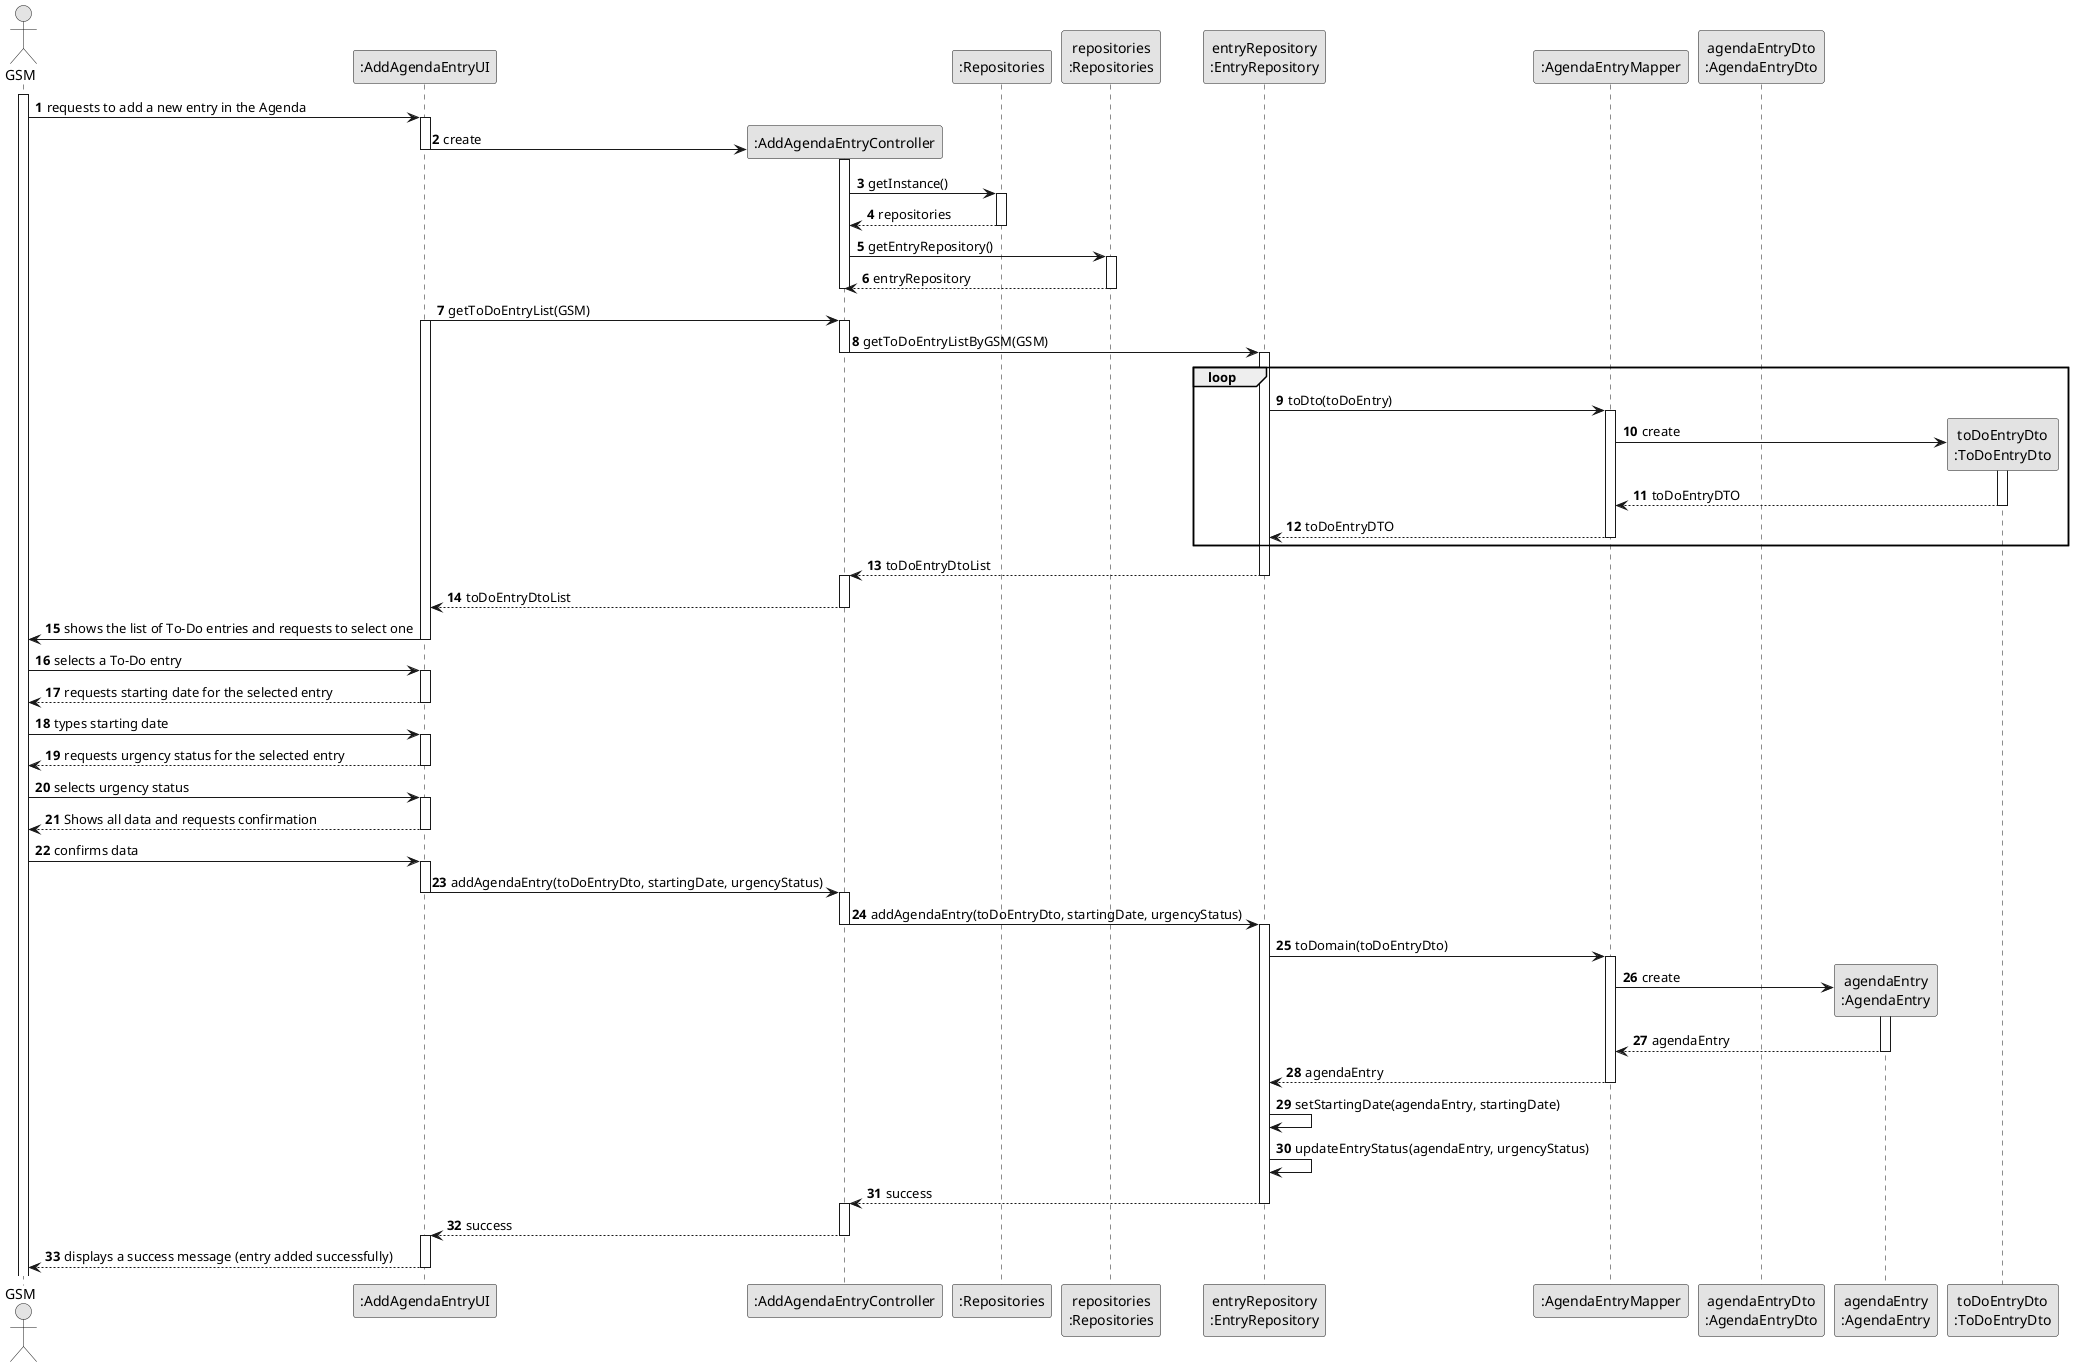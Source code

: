 @startuml
skinparam monochrome true
skinparam packageStyle rectangle
skinparam shadowing false

autonumber

actor "GSM" as GSM
participant ":AddAgendaEntryUI" as UI
participant ":AddAgendaEntryController" as CTRL
participant ":Repositories" as RepositorySingleton
participant "repositories\n:Repositories" as PLAT
participant "entryRepository\n:EntryRepository" as EntryRepo
participant ":AgendaEntryMapper" as AgendaEntryMapper
participant "agendaEntryDto\n:AgendaEntryDto" as AgendaEntryDto
participant "agendaEntry\n:AgendaEntry" as AgendaEntry
participant "toDoEntryDto\n:ToDoEntryDto" as ToDoEntryDto

activate GSM

    GSM -> UI : requests to add a new entry in the Agenda
    activate UI

        UI -> CTRL **: create
        deactivate UI
        activate CTRL

            CTRL -> RepositorySingleton : getInstance()
            activate RepositorySingleton

                RepositorySingleton --> CTRL : repositories
            deactivate RepositorySingleton

            CTRL -> PLAT : getEntryRepository()
            activate PLAT

                PLAT --> CTRL : entryRepository
            deactivate PLAT

             deactivate CTRL

        deactivate UI

        UI -> CTRL: getToDoEntryList(GSM)
        activate UI
        activate CTRL

            CTRL -> EntryRepo: getToDoEntryListByGSM(GSM)
            deactivate CTRL
            activate EntryRepo

            loop

            EntryRepo -> AgendaEntryMapper : toDto(toDoEntry)
            activate AgendaEntryMapper

                AgendaEntryMapper -> ToDoEntryDto** : create
                activate ToDoEntryDto

                ToDoEntryDto --> AgendaEntryMapper : toDoEntryDTO
                deactivate ToDoEntryDto

            AgendaEntryMapper --> EntryRepo : toDoEntryDTO
            deactivate AgendaEntryMapper
            end

            EntryRepo --> CTRL : toDoEntryDtoList
            deactivate EntryRepo
            activate CTRL

            CTRL --> UI : toDoEntryDtoList
        deactivate CTRL

        UI -> GSM : shows the list of To-Do entries and requests to select one
    deactivate UI

    GSM -> UI : selects a To-Do entry
    activate UI

        UI --> GSM : requests starting date for the selected entry
    deactivate UI

    GSM -> UI : types starting date
    activate UI

         UI --> GSM : requests urgency status for the selected entry
    deactivate UI

    GSM -> UI : selects urgency status
    activate UI

    UI --> GSM : Shows all data and requests confirmation
    deactivate UI

    GSM -> UI: confirms data
    activate UI

        UI -> CTRL : addAgendaEntry(toDoEntryDto, startingDate, urgencyStatus)
        deactivate UI
        activate CTRL


            CTRL -> EntryRepo : addAgendaEntry(toDoEntryDto, startingDate, urgencyStatus)
            deactivate CTRL
            activate EntryRepo

            EntryRepo -> AgendaEntryMapper : toDomain(toDoEntryDto)
            activate AgendaEntryMapper

                AgendaEntryMapper -> AgendaEntry** : create
                activate AgendaEntry

                AgendaEntry --> AgendaEntryMapper : agendaEntry
                deactivate AgendaEntry

            AgendaEntryMapper --> EntryRepo : agendaEntry
            deactivate AgendaEntryMapper

                EntryRepo -> EntryRepo : setStartingDate(agendaEntry, startingDate)
                EntryRepo -> EntryRepo : updateEntryStatus(agendaEntry, urgencyStatus)

            EntryRepo --> CTRL : success
            deactivate EntryRepo
            activate CTRL

        CTRL --> UI : success
    deactivate CTRL
    activate UI

    UI --> GSM : displays a success message (entry added successfully)
deactivate UI

@enduml

